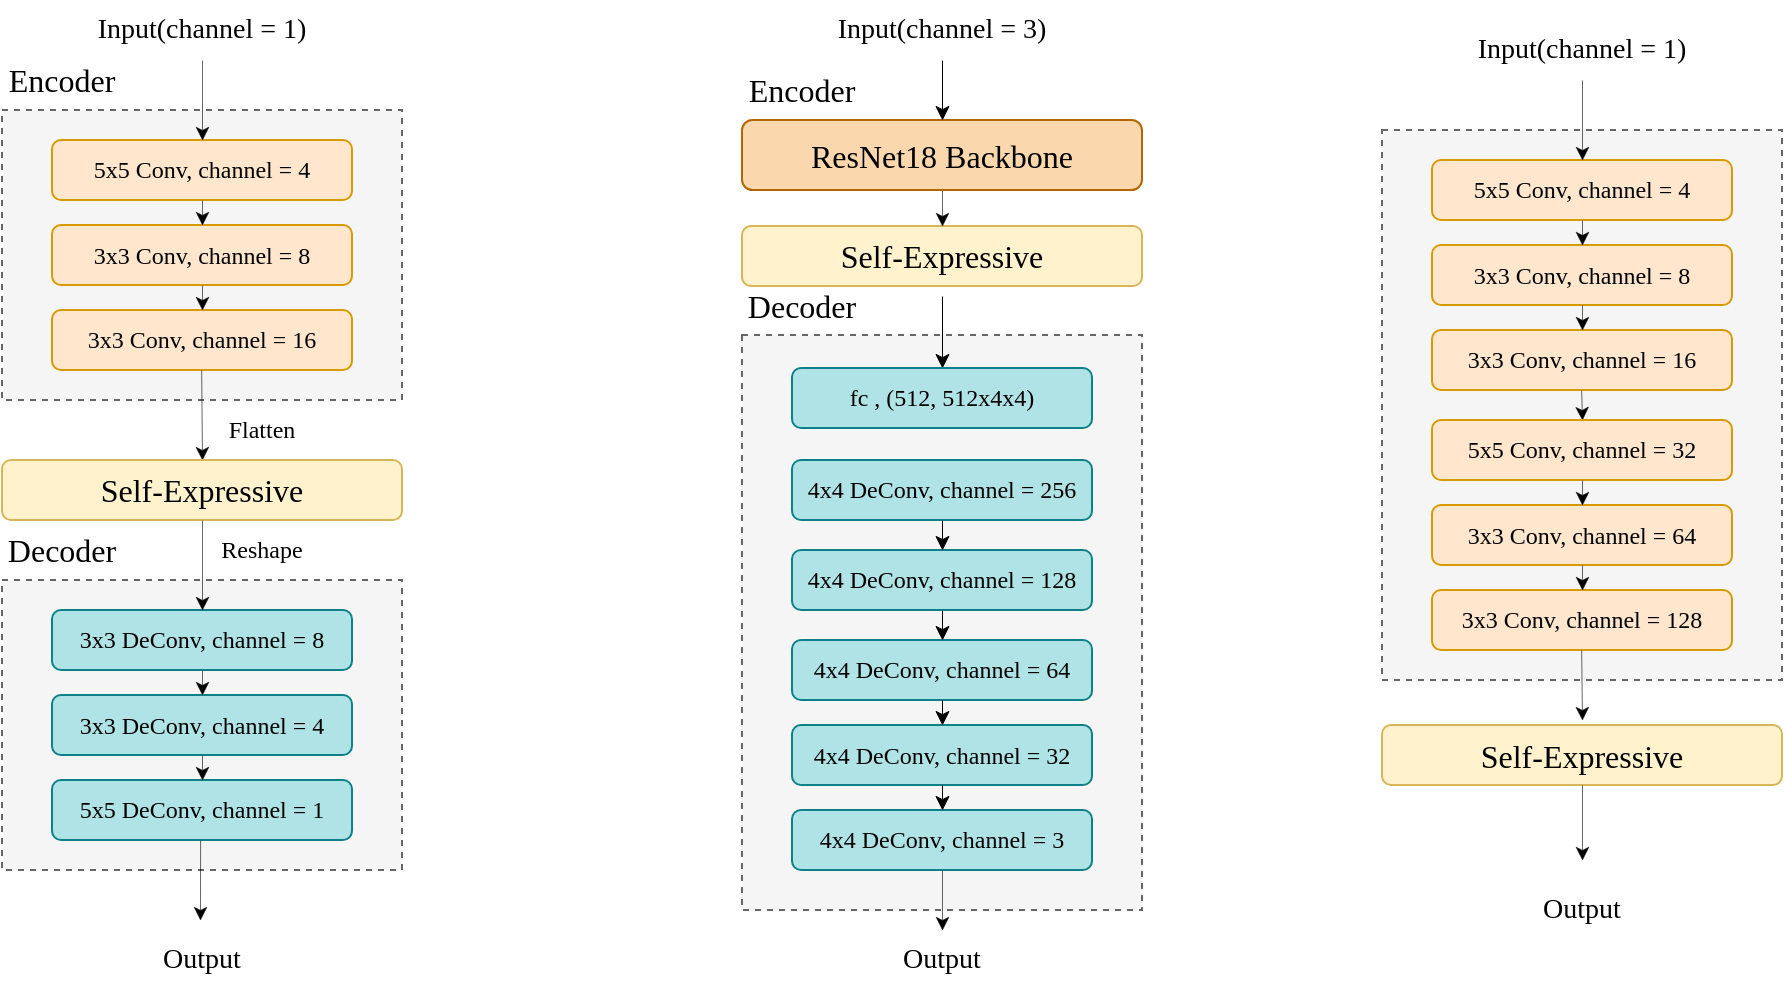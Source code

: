 <mxfile version="27.0.1">
  <diagram name="第 1 页" id="X00CZErsw5lxIn04xf_R">
    <mxGraphModel dx="1018" dy="599" grid="1" gridSize="10" guides="1" tooltips="1" connect="1" arrows="1" fold="1" page="1" pageScale="1" pageWidth="827" pageHeight="1169" math="1" shadow="0">
      <root>
        <mxCell id="0" />
        <mxCell id="1" parent="0" />
        <mxCell id="lA-1Opm2KQSe6ZG7DQJi-36" value="" style="rounded=0;whiteSpace=wrap;html=1;dashed=1;fillColor=#f5f5f5;fontColor=#333333;strokeColor=#666666;fontFamily=Times New Roman;" parent="1" vertex="1">
          <mxGeometry x="80" y="165" width="200" height="145" as="geometry" />
        </mxCell>
        <mxCell id="lA-1Opm2KQSe6ZG7DQJi-37" value="5x5 Conv, channel = 4" style="rounded=1;whiteSpace=wrap;html=1;fillColor=#ffe6cc;strokeColor=#d79b00;fontFamily=Times New Roman;" parent="1" vertex="1">
          <mxGeometry x="105" y="180" width="150" height="30" as="geometry" />
        </mxCell>
        <mxCell id="lA-1Opm2KQSe6ZG7DQJi-38" value="3x3 Conv, channel = 8" style="rounded=1;whiteSpace=wrap;html=1;fillColor=#ffe6cc;strokeColor=#d79b00;fontFamily=Times New Roman;" parent="1" vertex="1">
          <mxGeometry x="105" y="222.5" width="150" height="30" as="geometry" />
        </mxCell>
        <mxCell id="lA-1Opm2KQSe6ZG7DQJi-39" value="3x3 Conv, channel = 16" style="rounded=1;whiteSpace=wrap;html=1;fillColor=#ffe6cc;strokeColor=#d79b00;fontFamily=Times New Roman;" parent="1" vertex="1">
          <mxGeometry x="105" y="265" width="150" height="30" as="geometry" />
        </mxCell>
        <mxCell id="lA-1Opm2KQSe6ZG7DQJi-40" value="" style="endArrow=classic;html=1;rounded=0;entryX=0.5;entryY=0;entryDx=0;entryDy=0;strokeWidth=0.3;fontFamily=Times New Roman;" parent="1" target="lA-1Opm2KQSe6ZG7DQJi-37" edge="1">
          <mxGeometry width="50" height="50" relative="1" as="geometry">
            <mxPoint x="180" y="140" as="sourcePoint" />
            <mxPoint x="170" y="80" as="targetPoint" />
          </mxGeometry>
        </mxCell>
        <mxCell id="lA-1Opm2KQSe6ZG7DQJi-42" value="" style="endArrow=classic;html=1;rounded=0;entryX=0.5;entryY=0;entryDx=0;entryDy=0;strokeWidth=0.3;exitX=0.5;exitY=1;exitDx=0;exitDy=0;fontFamily=Times New Roman;" parent="1" source="lA-1Opm2KQSe6ZG7DQJi-37" target="lA-1Opm2KQSe6ZG7DQJi-38" edge="1">
          <mxGeometry width="50" height="50" relative="1" as="geometry">
            <mxPoint x="190" y="130" as="sourcePoint" />
            <mxPoint x="190" y="190" as="targetPoint" />
          </mxGeometry>
        </mxCell>
        <mxCell id="lA-1Opm2KQSe6ZG7DQJi-43" value="" style="endArrow=classic;html=1;rounded=0;entryX=0.5;entryY=0;entryDx=0;entryDy=0;strokeWidth=0.3;exitX=0.5;exitY=1;exitDx=0;exitDy=0;fontFamily=Times New Roman;" parent="1" source="lA-1Opm2KQSe6ZG7DQJi-38" target="lA-1Opm2KQSe6ZG7DQJi-39" edge="1">
          <mxGeometry width="50" height="50" relative="1" as="geometry">
            <mxPoint x="180" y="252" as="sourcePoint" />
            <mxPoint x="180" y="265" as="targetPoint" />
          </mxGeometry>
        </mxCell>
        <mxCell id="lA-1Opm2KQSe6ZG7DQJi-44" value="" style="endArrow=classic;html=1;rounded=0;entryX=0.5;entryY=0;entryDx=0;entryDy=0;strokeWidth=0.3;fontFamily=Times New Roman;" parent="1" target="lA-1Opm2KQSe6ZG7DQJi-45" edge="1">
          <mxGeometry width="50" height="50" relative="1" as="geometry">
            <mxPoint x="179.58" y="295" as="sourcePoint" />
            <mxPoint x="179.58" y="355" as="targetPoint" />
          </mxGeometry>
        </mxCell>
        <mxCell id="lA-1Opm2KQSe6ZG7DQJi-45" value="&lt;font style=&quot;font-size: 16px;&quot;&gt;Self-Expressive&lt;/font&gt;" style="rounded=1;whiteSpace=wrap;html=1;fillColor=#fff2cc;strokeColor=#d6b656;fontFamily=Times New Roman;" parent="1" vertex="1">
          <mxGeometry x="80" y="340" width="200" height="30" as="geometry" />
        </mxCell>
        <mxCell id="lA-1Opm2KQSe6ZG7DQJi-46" value="Flatten" style="text;html=1;align=center;verticalAlign=middle;whiteSpace=wrap;rounded=0;fontFamily=Times New Roman;" parent="1" vertex="1">
          <mxGeometry x="180" y="310" width="60" height="30" as="geometry" />
        </mxCell>
        <mxCell id="lA-1Opm2KQSe6ZG7DQJi-47" value="&lt;font style=&quot;font-size: 16px;&quot;&gt;Encoder&lt;/font&gt;" style="text;html=1;align=center;verticalAlign=middle;whiteSpace=wrap;rounded=0;fontFamily=Times New Roman;" parent="1" vertex="1">
          <mxGeometry x="80" y="135" width="60" height="30" as="geometry" />
        </mxCell>
        <mxCell id="lA-1Opm2KQSe6ZG7DQJi-49" value="" style="rounded=0;whiteSpace=wrap;html=1;dashed=1;fillColor=#f5f5f5;fontColor=#333333;strokeColor=#666666;fontFamily=Times New Roman;" parent="1" vertex="1">
          <mxGeometry x="80" y="400" width="200" height="145" as="geometry" />
        </mxCell>
        <mxCell id="lA-1Opm2KQSe6ZG7DQJi-50" value="3x3 DeConv, channel = 8" style="rounded=1;whiteSpace=wrap;html=1;fillColor=#b0e3e6;strokeColor=#0e8088;fontFamily=Times New Roman;" parent="1" vertex="1">
          <mxGeometry x="105" y="415" width="150" height="30" as="geometry" />
        </mxCell>
        <mxCell id="lA-1Opm2KQSe6ZG7DQJi-51" value="3x3 DeConv, channel&amp;nbsp;= 4" style="rounded=1;whiteSpace=wrap;html=1;fillColor=#b0e3e6;strokeColor=#0e8088;fontFamily=Times New Roman;" parent="1" vertex="1">
          <mxGeometry x="105" y="457.5" width="150" height="30" as="geometry" />
        </mxCell>
        <mxCell id="lA-1Opm2KQSe6ZG7DQJi-52" value="5x5 DeConv, channel&amp;nbsp;= 1" style="rounded=1;whiteSpace=wrap;html=1;fillColor=#b0e3e6;strokeColor=#0e8088;fontFamily=Times New Roman;" parent="1" vertex="1">
          <mxGeometry x="105" y="500" width="150" height="30" as="geometry" />
        </mxCell>
        <mxCell id="lA-1Opm2KQSe6ZG7DQJi-53" value="" style="endArrow=classic;html=1;rounded=0;entryX=0.5;entryY=0;entryDx=0;entryDy=0;strokeWidth=0.3;exitX=0.5;exitY=1;exitDx=0;exitDy=0;fontFamily=Times New Roman;" parent="1" source="lA-1Opm2KQSe6ZG7DQJi-45" target="lA-1Opm2KQSe6ZG7DQJi-50" edge="1">
          <mxGeometry width="50" height="50" relative="1" as="geometry">
            <mxPoint x="180" y="360" as="sourcePoint" />
            <mxPoint x="170" y="320" as="targetPoint" />
          </mxGeometry>
        </mxCell>
        <mxCell id="lA-1Opm2KQSe6ZG7DQJi-54" value="" style="endArrow=classic;html=1;rounded=0;entryX=0.5;entryY=0;entryDx=0;entryDy=0;strokeWidth=0.3;exitX=0.5;exitY=1;exitDx=0;exitDy=0;fontFamily=Times New Roman;" parent="1" source="lA-1Opm2KQSe6ZG7DQJi-50" target="lA-1Opm2KQSe6ZG7DQJi-51" edge="1">
          <mxGeometry width="50" height="50" relative="1" as="geometry">
            <mxPoint x="190" y="365" as="sourcePoint" />
            <mxPoint x="190" y="425" as="targetPoint" />
          </mxGeometry>
        </mxCell>
        <mxCell id="lA-1Opm2KQSe6ZG7DQJi-55" value="" style="endArrow=classic;html=1;rounded=0;entryX=0.5;entryY=0;entryDx=0;entryDy=0;strokeWidth=0.3;exitX=0.5;exitY=1;exitDx=0;exitDy=0;fontFamily=Times New Roman;" parent="1" source="lA-1Opm2KQSe6ZG7DQJi-51" target="lA-1Opm2KQSe6ZG7DQJi-52" edge="1">
          <mxGeometry width="50" height="50" relative="1" as="geometry">
            <mxPoint x="180" y="487" as="sourcePoint" />
            <mxPoint x="180" y="500" as="targetPoint" />
          </mxGeometry>
        </mxCell>
        <mxCell id="lA-1Opm2KQSe6ZG7DQJi-56" value="&lt;font style=&quot;font-size: 16px;&quot;&gt;Decoder&lt;/font&gt;" style="text;html=1;align=center;verticalAlign=middle;whiteSpace=wrap;rounded=0;fontFamily=Times New Roman;" parent="1" vertex="1">
          <mxGeometry x="80" y="370" width="60" height="30" as="geometry" />
        </mxCell>
        <mxCell id="lA-1Opm2KQSe6ZG7DQJi-57" value="&lt;font style=&quot;font-size: 16px;&quot;&gt;Self-Expressive&lt;/font&gt;" style="rounded=1;whiteSpace=wrap;html=1;fillColor=#fff2cc;strokeColor=#d6b656;fontFamily=Times New Roman;" parent="1" vertex="1">
          <mxGeometry x="450" y="223" width="200" height="30" as="geometry" />
        </mxCell>
        <mxCell id="lA-1Opm2KQSe6ZG7DQJi-58" value="" style="endArrow=classic;html=1;rounded=0;strokeWidth=0.3;entryX=0.5;entryY=0;entryDx=0;entryDy=0;fontFamily=Times New Roman;" parent="1" target="lA-1Opm2KQSe6ZG7DQJi-57" edge="1">
          <mxGeometry width="50" height="50" relative="1" as="geometry">
            <mxPoint x="550" y="190" as="sourcePoint" />
            <mxPoint x="550" y="210" as="targetPoint" />
          </mxGeometry>
        </mxCell>
        <mxCell id="lA-1Opm2KQSe6ZG7DQJi-59" value="" style="rounded=0;whiteSpace=wrap;html=1;dashed=1;fillColor=#f5f5f5;fontColor=#333333;strokeColor=#666666;fontFamily=Times New Roman;" parent="1" vertex="1">
          <mxGeometry x="450" y="277.5" width="200" height="287.5" as="geometry" />
        </mxCell>
        <mxCell id="lA-1Opm2KQSe6ZG7DQJi-60" value="4x4 DeConv, channel = 256" style="rounded=1;whiteSpace=wrap;html=1;fillColor=#b0e3e6;strokeColor=#0e8088;fontFamily=Times New Roman;" parent="1" vertex="1">
          <mxGeometry x="475" y="340" width="150" height="30" as="geometry" />
        </mxCell>
        <mxCell id="lA-1Opm2KQSe6ZG7DQJi-61" value="4x4 DeConv, channel = 128" style="rounded=1;whiteSpace=wrap;html=1;fillColor=#b0e3e6;strokeColor=#0e8088;fontFamily=Times New Roman;" parent="1" vertex="1">
          <mxGeometry x="475" y="385" width="150" height="30" as="geometry" />
        </mxCell>
        <mxCell id="lA-1Opm2KQSe6ZG7DQJi-62" value="4x4 DeConv, channel = 64" style="rounded=1;whiteSpace=wrap;html=1;fillColor=#b0e3e6;strokeColor=#0e8088;fontFamily=Times New Roman;" parent="1" vertex="1">
          <mxGeometry x="475" y="430" width="150" height="30" as="geometry" />
        </mxCell>
        <mxCell id="lA-1Opm2KQSe6ZG7DQJi-63" value="4x4 DeConv, channel = 32" style="rounded=1;whiteSpace=wrap;html=1;fillColor=#b0e3e6;strokeColor=#0e8088;fontFamily=Times New Roman;" parent="1" vertex="1">
          <mxGeometry x="475" y="472.5" width="150" height="30" as="geometry" />
        </mxCell>
        <mxCell id="lA-1Opm2KQSe6ZG7DQJi-64" value="4x4 DeConv, channel = 3" style="rounded=1;whiteSpace=wrap;html=1;fillColor=#b0e3e6;strokeColor=#0e8088;fontFamily=Times New Roman;" parent="1" vertex="1">
          <mxGeometry x="475" y="515" width="150" height="30" as="geometry" />
        </mxCell>
        <mxCell id="lA-1Opm2KQSe6ZG7DQJi-66" value="" style="endArrow=classic;html=1;rounded=0;exitX=0.5;exitY=1;exitDx=0;exitDy=0;strokeWidth=0.5;entryX=0.5;entryY=0;entryDx=0;entryDy=0;fontFamily=Times New Roman;" parent="1" target="lA-1Opm2KQSe6ZG7DQJi-77" edge="1">
          <mxGeometry width="50" height="50" relative="1" as="geometry">
            <mxPoint x="550" y="258" as="sourcePoint" />
            <mxPoint x="550" y="295" as="targetPoint" />
          </mxGeometry>
        </mxCell>
        <mxCell id="lA-1Opm2KQSe6ZG7DQJi-67" value="" style="endArrow=classic;html=1;rounded=0;entryX=0.5;entryY=0;entryDx=0;entryDy=0;exitX=0.5;exitY=1;exitDx=0;exitDy=0;strokeWidth=0.5;fontFamily=Times New Roman;" parent="1" source="lA-1Opm2KQSe6ZG7DQJi-60" target="lA-1Opm2KQSe6ZG7DQJi-61" edge="1">
          <mxGeometry width="50" height="50" relative="1" as="geometry">
            <mxPoint x="560" y="318" as="sourcePoint" />
            <mxPoint x="560" y="350" as="targetPoint" />
          </mxGeometry>
        </mxCell>
        <mxCell id="lA-1Opm2KQSe6ZG7DQJi-68" value="" style="endArrow=classic;html=1;rounded=0;entryX=0.5;entryY=0;entryDx=0;entryDy=0;exitX=0.5;exitY=1;exitDx=0;exitDy=0;strokeWidth=0.5;fontFamily=Times New Roman;" parent="1" source="lA-1Opm2KQSe6ZG7DQJi-61" target="lA-1Opm2KQSe6ZG7DQJi-62" edge="1">
          <mxGeometry width="50" height="50" relative="1" as="geometry">
            <mxPoint x="560" y="380" as="sourcePoint" />
            <mxPoint x="560" y="395" as="targetPoint" />
          </mxGeometry>
        </mxCell>
        <mxCell id="lA-1Opm2KQSe6ZG7DQJi-69" value="" style="endArrow=classic;html=1;rounded=0;entryX=0.5;entryY=0;entryDx=0;entryDy=0;exitX=0.5;exitY=1;exitDx=0;exitDy=0;strokeWidth=0.5;fontFamily=Times New Roman;" parent="1" source="lA-1Opm2KQSe6ZG7DQJi-62" target="lA-1Opm2KQSe6ZG7DQJi-63" edge="1">
          <mxGeometry width="50" height="50" relative="1" as="geometry">
            <mxPoint x="560" y="425" as="sourcePoint" />
            <mxPoint x="560" y="440" as="targetPoint" />
          </mxGeometry>
        </mxCell>
        <mxCell id="lA-1Opm2KQSe6ZG7DQJi-70" value="" style="endArrow=classic;html=1;rounded=0;entryX=0.5;entryY=0;entryDx=0;entryDy=0;exitX=0.5;exitY=1;exitDx=0;exitDy=0;strokeWidth=0.5;fontFamily=Times New Roman;" parent="1" source="lA-1Opm2KQSe6ZG7DQJi-63" target="lA-1Opm2KQSe6ZG7DQJi-64" edge="1">
          <mxGeometry width="50" height="50" relative="1" as="geometry">
            <mxPoint x="560" y="470" as="sourcePoint" />
            <mxPoint x="560" y="483" as="targetPoint" />
          </mxGeometry>
        </mxCell>
        <mxCell id="lA-1Opm2KQSe6ZG7DQJi-71" value="" style="endArrow=classic;html=1;rounded=0;strokeWidth=0.3;exitX=0.5;exitY=1;exitDx=0;exitDy=0;fontFamily=Times New Roman;" parent="1" edge="1">
          <mxGeometry width="50" height="50" relative="1" as="geometry">
            <mxPoint x="179.05" y="530" as="sourcePoint" />
            <mxPoint x="179" y="570" as="targetPoint" />
          </mxGeometry>
        </mxCell>
        <mxCell id="lA-1Opm2KQSe6ZG7DQJi-72" value="" style="endArrow=classic;html=1;rounded=0;strokeWidth=0.3;exitX=0.5;exitY=1;exitDx=0;exitDy=0;entryX=0.5;entryY=0;entryDx=0;entryDy=0;fontFamily=Times New Roman;" parent="1" source="lA-1Opm2KQSe6ZG7DQJi-64" target="lA-1Opm2KQSe6ZG7DQJi-86" edge="1">
          <mxGeometry width="50" height="50" relative="1" as="geometry">
            <mxPoint x="549.33" y="545" as="sourcePoint" />
            <mxPoint x="550" y="585" as="targetPoint" />
          </mxGeometry>
        </mxCell>
        <mxCell id="lA-1Opm2KQSe6ZG7DQJi-77" value="fc , (512, 512x4x4)" style="rounded=1;whiteSpace=wrap;html=1;fillColor=#b0e3e6;strokeColor=#0e8088;fontFamily=Times New Roman;" parent="1" vertex="1">
          <mxGeometry x="475" y="294" width="150" height="30" as="geometry" />
        </mxCell>
        <mxCell id="lA-1Opm2KQSe6ZG7DQJi-79" value="&lt;font style=&quot;font-size: 16px;&quot;&gt;Decoder&lt;/font&gt;" style="text;html=1;align=center;verticalAlign=middle;whiteSpace=wrap;rounded=0;fontFamily=Times New Roman;" parent="1" vertex="1">
          <mxGeometry x="450" y="247.5" width="60" height="30" as="geometry" />
        </mxCell>
        <mxCell id="lA-1Opm2KQSe6ZG7DQJi-80" value="&lt;font style=&quot;font-size: 16px;&quot;&gt;ResNet18 Backbone&lt;/font&gt;" style="rounded=1;whiteSpace=wrap;html=1;fillColor=#fad7ac;strokeColor=#b46504;fontFamily=Times New Roman;" parent="1" vertex="1">
          <mxGeometry x="450" y="170" width="200" height="35" as="geometry" />
        </mxCell>
        <mxCell id="lA-1Opm2KQSe6ZG7DQJi-81" value="&lt;font style=&quot;font-size: 16px;&quot;&gt;Encoder&lt;/font&gt;" style="text;html=1;align=center;verticalAlign=middle;whiteSpace=wrap;rounded=0;fontFamily=Times New Roman;" parent="1" vertex="1">
          <mxGeometry x="450" y="140" width="60" height="30" as="geometry" />
        </mxCell>
        <mxCell id="lA-1Opm2KQSe6ZG7DQJi-82" value="&lt;font style=&quot;font-size: 14px;&quot;&gt;Input(channel = 1)&lt;/font&gt;" style="text;html=1;align=center;verticalAlign=middle;whiteSpace=wrap;rounded=0;fontFamily=Times New Roman;" parent="1" vertex="1">
          <mxGeometry x="120" y="110" width="120" height="30" as="geometry" />
        </mxCell>
        <mxCell id="lA-1Opm2KQSe6ZG7DQJi-83" value="&lt;font style=&quot;font-size: 14px;&quot;&gt;Output&lt;/font&gt;" style="text;html=1;align=center;verticalAlign=middle;whiteSpace=wrap;rounded=0;fontFamily=Times New Roman;" parent="1" vertex="1">
          <mxGeometry x="150" y="575" width="60" height="30" as="geometry" />
        </mxCell>
        <mxCell id="lA-1Opm2KQSe6ZG7DQJi-85" style="edgeStyle=orthogonalEdgeStyle;rounded=0;orthogonalLoop=1;jettySize=auto;html=1;fontFamily=Times New Roman;strokeWidth=0.5;" parent="1" source="lA-1Opm2KQSe6ZG7DQJi-84" target="lA-1Opm2KQSe6ZG7DQJi-80" edge="1">
          <mxGeometry relative="1" as="geometry" />
        </mxCell>
        <mxCell id="lA-1Opm2KQSe6ZG7DQJi-84" value="&lt;font style=&quot;font-size: 14px;&quot;&gt;Input(channel = 3)&lt;/font&gt;" style="text;html=1;align=center;verticalAlign=middle;whiteSpace=wrap;rounded=0;fontFamily=Times New Roman;" parent="1" vertex="1">
          <mxGeometry x="495" y="110" width="110" height="30" as="geometry" />
        </mxCell>
        <mxCell id="lA-1Opm2KQSe6ZG7DQJi-86" value="&lt;font style=&quot;font-size: 14px;&quot;&gt;Output&lt;/font&gt;" style="text;html=1;align=center;verticalAlign=middle;whiteSpace=wrap;rounded=0;fontFamily=Times New Roman;" parent="1" vertex="1">
          <mxGeometry x="520" y="575" width="60" height="30" as="geometry" />
        </mxCell>
        <mxCell id="ad9OyHtUwgb8Rvgef_a9-1" value="Reshape" style="text;html=1;align=center;verticalAlign=middle;whiteSpace=wrap;rounded=0;fontFamily=Times New Roman;" parent="1" vertex="1">
          <mxGeometry x="180" y="370" width="60" height="30" as="geometry" />
        </mxCell>
        <mxCell id="F6-ogHrXKetBOk4PxTF3-1" value="" style="rounded=0;whiteSpace=wrap;html=1;dashed=1;fillColor=#f5f5f5;fontColor=#333333;strokeColor=#666666;fontFamily=Times New Roman;" vertex="1" parent="1">
          <mxGeometry x="770" y="175" width="200" height="275" as="geometry" />
        </mxCell>
        <mxCell id="F6-ogHrXKetBOk4PxTF3-2" value="5x5 Conv, channel = 4" style="rounded=1;whiteSpace=wrap;html=1;fillColor=#ffe6cc;strokeColor=#d79b00;fontFamily=Times New Roman;" vertex="1" parent="1">
          <mxGeometry x="795" y="190" width="150" height="30" as="geometry" />
        </mxCell>
        <mxCell id="F6-ogHrXKetBOk4PxTF3-3" value="3x3 Conv, channel = 8" style="rounded=1;whiteSpace=wrap;html=1;fillColor=#ffe6cc;strokeColor=#d79b00;fontFamily=Times New Roman;" vertex="1" parent="1">
          <mxGeometry x="795" y="232.5" width="150" height="30" as="geometry" />
        </mxCell>
        <mxCell id="F6-ogHrXKetBOk4PxTF3-4" value="3x3 Conv, channel = 16" style="rounded=1;whiteSpace=wrap;html=1;fillColor=#ffe6cc;strokeColor=#d79b00;fontFamily=Times New Roman;" vertex="1" parent="1">
          <mxGeometry x="795" y="275" width="150" height="30" as="geometry" />
        </mxCell>
        <mxCell id="F6-ogHrXKetBOk4PxTF3-5" value="" style="endArrow=classic;html=1;rounded=0;entryX=0.5;entryY=0;entryDx=0;entryDy=0;strokeWidth=0.3;fontFamily=Times New Roman;" edge="1" parent="1" target="F6-ogHrXKetBOk4PxTF3-2">
          <mxGeometry width="50" height="50" relative="1" as="geometry">
            <mxPoint x="870" y="150" as="sourcePoint" />
            <mxPoint x="860" y="90" as="targetPoint" />
          </mxGeometry>
        </mxCell>
        <mxCell id="F6-ogHrXKetBOk4PxTF3-6" value="" style="endArrow=classic;html=1;rounded=0;entryX=0.5;entryY=0;entryDx=0;entryDy=0;strokeWidth=0.3;exitX=0.5;exitY=1;exitDx=0;exitDy=0;fontFamily=Times New Roman;" edge="1" parent="1" source="F6-ogHrXKetBOk4PxTF3-2" target="F6-ogHrXKetBOk4PxTF3-3">
          <mxGeometry width="50" height="50" relative="1" as="geometry">
            <mxPoint x="880" y="140" as="sourcePoint" />
            <mxPoint x="880" y="200" as="targetPoint" />
          </mxGeometry>
        </mxCell>
        <mxCell id="F6-ogHrXKetBOk4PxTF3-7" value="" style="endArrow=classic;html=1;rounded=0;entryX=0.5;entryY=0;entryDx=0;entryDy=0;strokeWidth=0.3;exitX=0.5;exitY=1;exitDx=0;exitDy=0;fontFamily=Times New Roman;" edge="1" parent="1" source="F6-ogHrXKetBOk4PxTF3-3" target="F6-ogHrXKetBOk4PxTF3-4">
          <mxGeometry width="50" height="50" relative="1" as="geometry">
            <mxPoint x="870" y="262" as="sourcePoint" />
            <mxPoint x="870" y="275" as="targetPoint" />
          </mxGeometry>
        </mxCell>
        <mxCell id="F6-ogHrXKetBOk4PxTF3-8" value="" style="endArrow=classic;html=1;rounded=0;strokeWidth=0.3;fontFamily=Times New Roman;" edge="1" parent="1">
          <mxGeometry width="50" height="50" relative="1" as="geometry">
            <mxPoint x="869.58" y="305" as="sourcePoint" />
            <mxPoint x="870" y="320" as="targetPoint" />
          </mxGeometry>
        </mxCell>
        <mxCell id="F6-ogHrXKetBOk4PxTF3-21" value="&lt;font style=&quot;font-size: 14px;&quot;&gt;Input(channel = 1)&lt;/font&gt;" style="text;html=1;align=center;verticalAlign=middle;whiteSpace=wrap;rounded=0;fontFamily=Times New Roman;" vertex="1" parent="1">
          <mxGeometry x="810" y="120" width="120" height="30" as="geometry" />
        </mxCell>
        <mxCell id="F6-ogHrXKetBOk4PxTF3-30" value="5x5 Conv, channel = 32" style="rounded=1;whiteSpace=wrap;html=1;fillColor=#ffe6cc;strokeColor=#d79b00;fontFamily=Times New Roman;" vertex="1" parent="1">
          <mxGeometry x="795" y="320" width="150" height="30" as="geometry" />
        </mxCell>
        <mxCell id="F6-ogHrXKetBOk4PxTF3-31" value="3x3 Conv, channel = 64" style="rounded=1;whiteSpace=wrap;html=1;fillColor=#ffe6cc;strokeColor=#d79b00;fontFamily=Times New Roman;" vertex="1" parent="1">
          <mxGeometry x="795" y="362.5" width="150" height="30" as="geometry" />
        </mxCell>
        <mxCell id="F6-ogHrXKetBOk4PxTF3-32" value="3x3 Conv, channel = 128" style="rounded=1;whiteSpace=wrap;html=1;fillColor=#ffe6cc;strokeColor=#d79b00;fontFamily=Times New Roman;" vertex="1" parent="1">
          <mxGeometry x="795" y="405" width="150" height="30" as="geometry" />
        </mxCell>
        <mxCell id="F6-ogHrXKetBOk4PxTF3-33" value="" style="endArrow=classic;html=1;rounded=0;entryX=0.5;entryY=0;entryDx=0;entryDy=0;strokeWidth=0.3;exitX=0.5;exitY=1;exitDx=0;exitDy=0;fontFamily=Times New Roman;" edge="1" source="F6-ogHrXKetBOk4PxTF3-30" target="F6-ogHrXKetBOk4PxTF3-31" parent="1">
          <mxGeometry width="50" height="50" relative="1" as="geometry">
            <mxPoint x="880" y="270" as="sourcePoint" />
            <mxPoint x="880" y="330" as="targetPoint" />
          </mxGeometry>
        </mxCell>
        <mxCell id="F6-ogHrXKetBOk4PxTF3-34" value="" style="endArrow=classic;html=1;rounded=0;entryX=0.5;entryY=0;entryDx=0;entryDy=0;strokeWidth=0.3;exitX=0.5;exitY=1;exitDx=0;exitDy=0;fontFamily=Times New Roman;" edge="1" source="F6-ogHrXKetBOk4PxTF3-31" target="F6-ogHrXKetBOk4PxTF3-32" parent="1">
          <mxGeometry width="50" height="50" relative="1" as="geometry">
            <mxPoint x="870" y="392" as="sourcePoint" />
            <mxPoint x="870" y="405" as="targetPoint" />
          </mxGeometry>
        </mxCell>
        <mxCell id="F6-ogHrXKetBOk4PxTF3-35" value="" style="endArrow=classic;html=1;rounded=0;strokeWidth=0.3;fontFamily=Times New Roman;" edge="1" parent="1">
          <mxGeometry width="50" height="50" relative="1" as="geometry">
            <mxPoint x="869.58" y="435" as="sourcePoint" />
            <mxPoint x="870" y="470" as="targetPoint" />
          </mxGeometry>
        </mxCell>
        <mxCell id="F6-ogHrXKetBOk4PxTF3-36" value="&lt;font style=&quot;font-size: 16px;&quot;&gt;Self-Expressive&lt;/font&gt;" style="rounded=1;whiteSpace=wrap;html=1;fillColor=#fff2cc;strokeColor=#d6b656;fontFamily=Times New Roman;" vertex="1" parent="1">
          <mxGeometry x="770" y="472.5" width="200" height="30" as="geometry" />
        </mxCell>
        <mxCell id="F6-ogHrXKetBOk4PxTF3-37" value="" style="endArrow=classic;html=1;rounded=0;strokeWidth=0.3;fontFamily=Times New Roman;exitX=0.5;exitY=1;exitDx=0;exitDy=0;" edge="1" parent="1" source="F6-ogHrXKetBOk4PxTF3-36">
          <mxGeometry width="50" height="50" relative="1" as="geometry">
            <mxPoint x="879.58" y="445" as="sourcePoint" />
            <mxPoint x="870" y="540" as="targetPoint" />
          </mxGeometry>
        </mxCell>
        <mxCell id="F6-ogHrXKetBOk4PxTF3-38" value="&lt;font style=&quot;font-size: 14px;&quot;&gt;Output&lt;/font&gt;" style="text;html=1;align=center;verticalAlign=middle;whiteSpace=wrap;rounded=0;fontFamily=Times New Roman;" vertex="1" parent="1">
          <mxGeometry x="840" y="550" width="60" height="30" as="geometry" />
        </mxCell>
      </root>
    </mxGraphModel>
  </diagram>
</mxfile>
